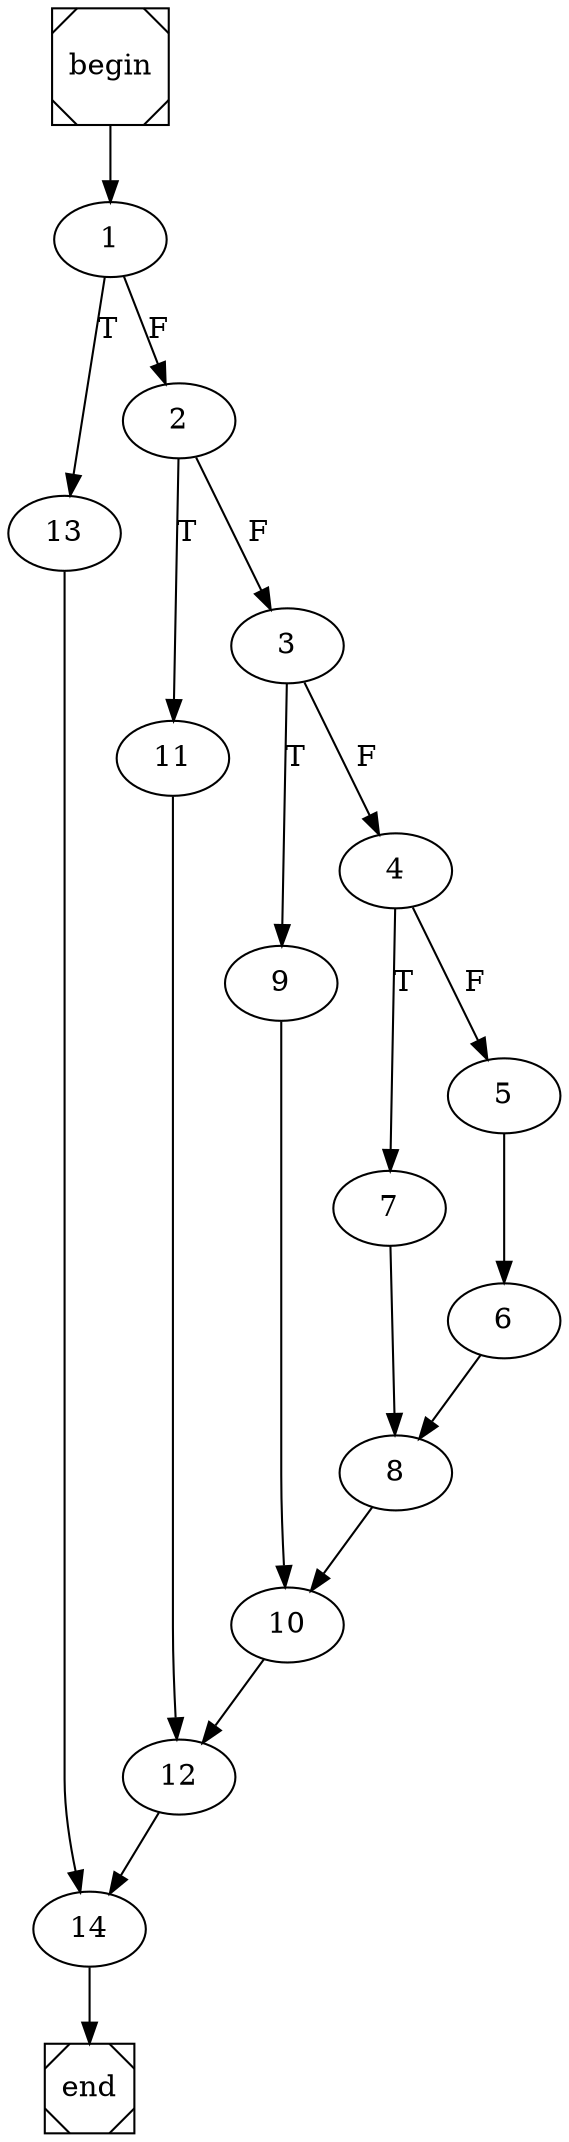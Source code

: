 digraph cfg {
	begin [shape=Msquare];
	end [shape=Msquare];
	begin -> 1;	1 -> 13[label=T];	1 -> 2[label=F];	2 -> 11[label=T];	2 -> 3[label=F];	3 -> 9[label=T];	3 -> 4[label=F];	4 -> 7[label=T];	4 -> 5[label=F];	5 -> 6;	6 -> 8;	7 -> 8;	8 -> 10;	9 -> 10;	10 -> 12;	11 -> 12;	12 -> 14;	13 -> 14;	14 -> end;}
